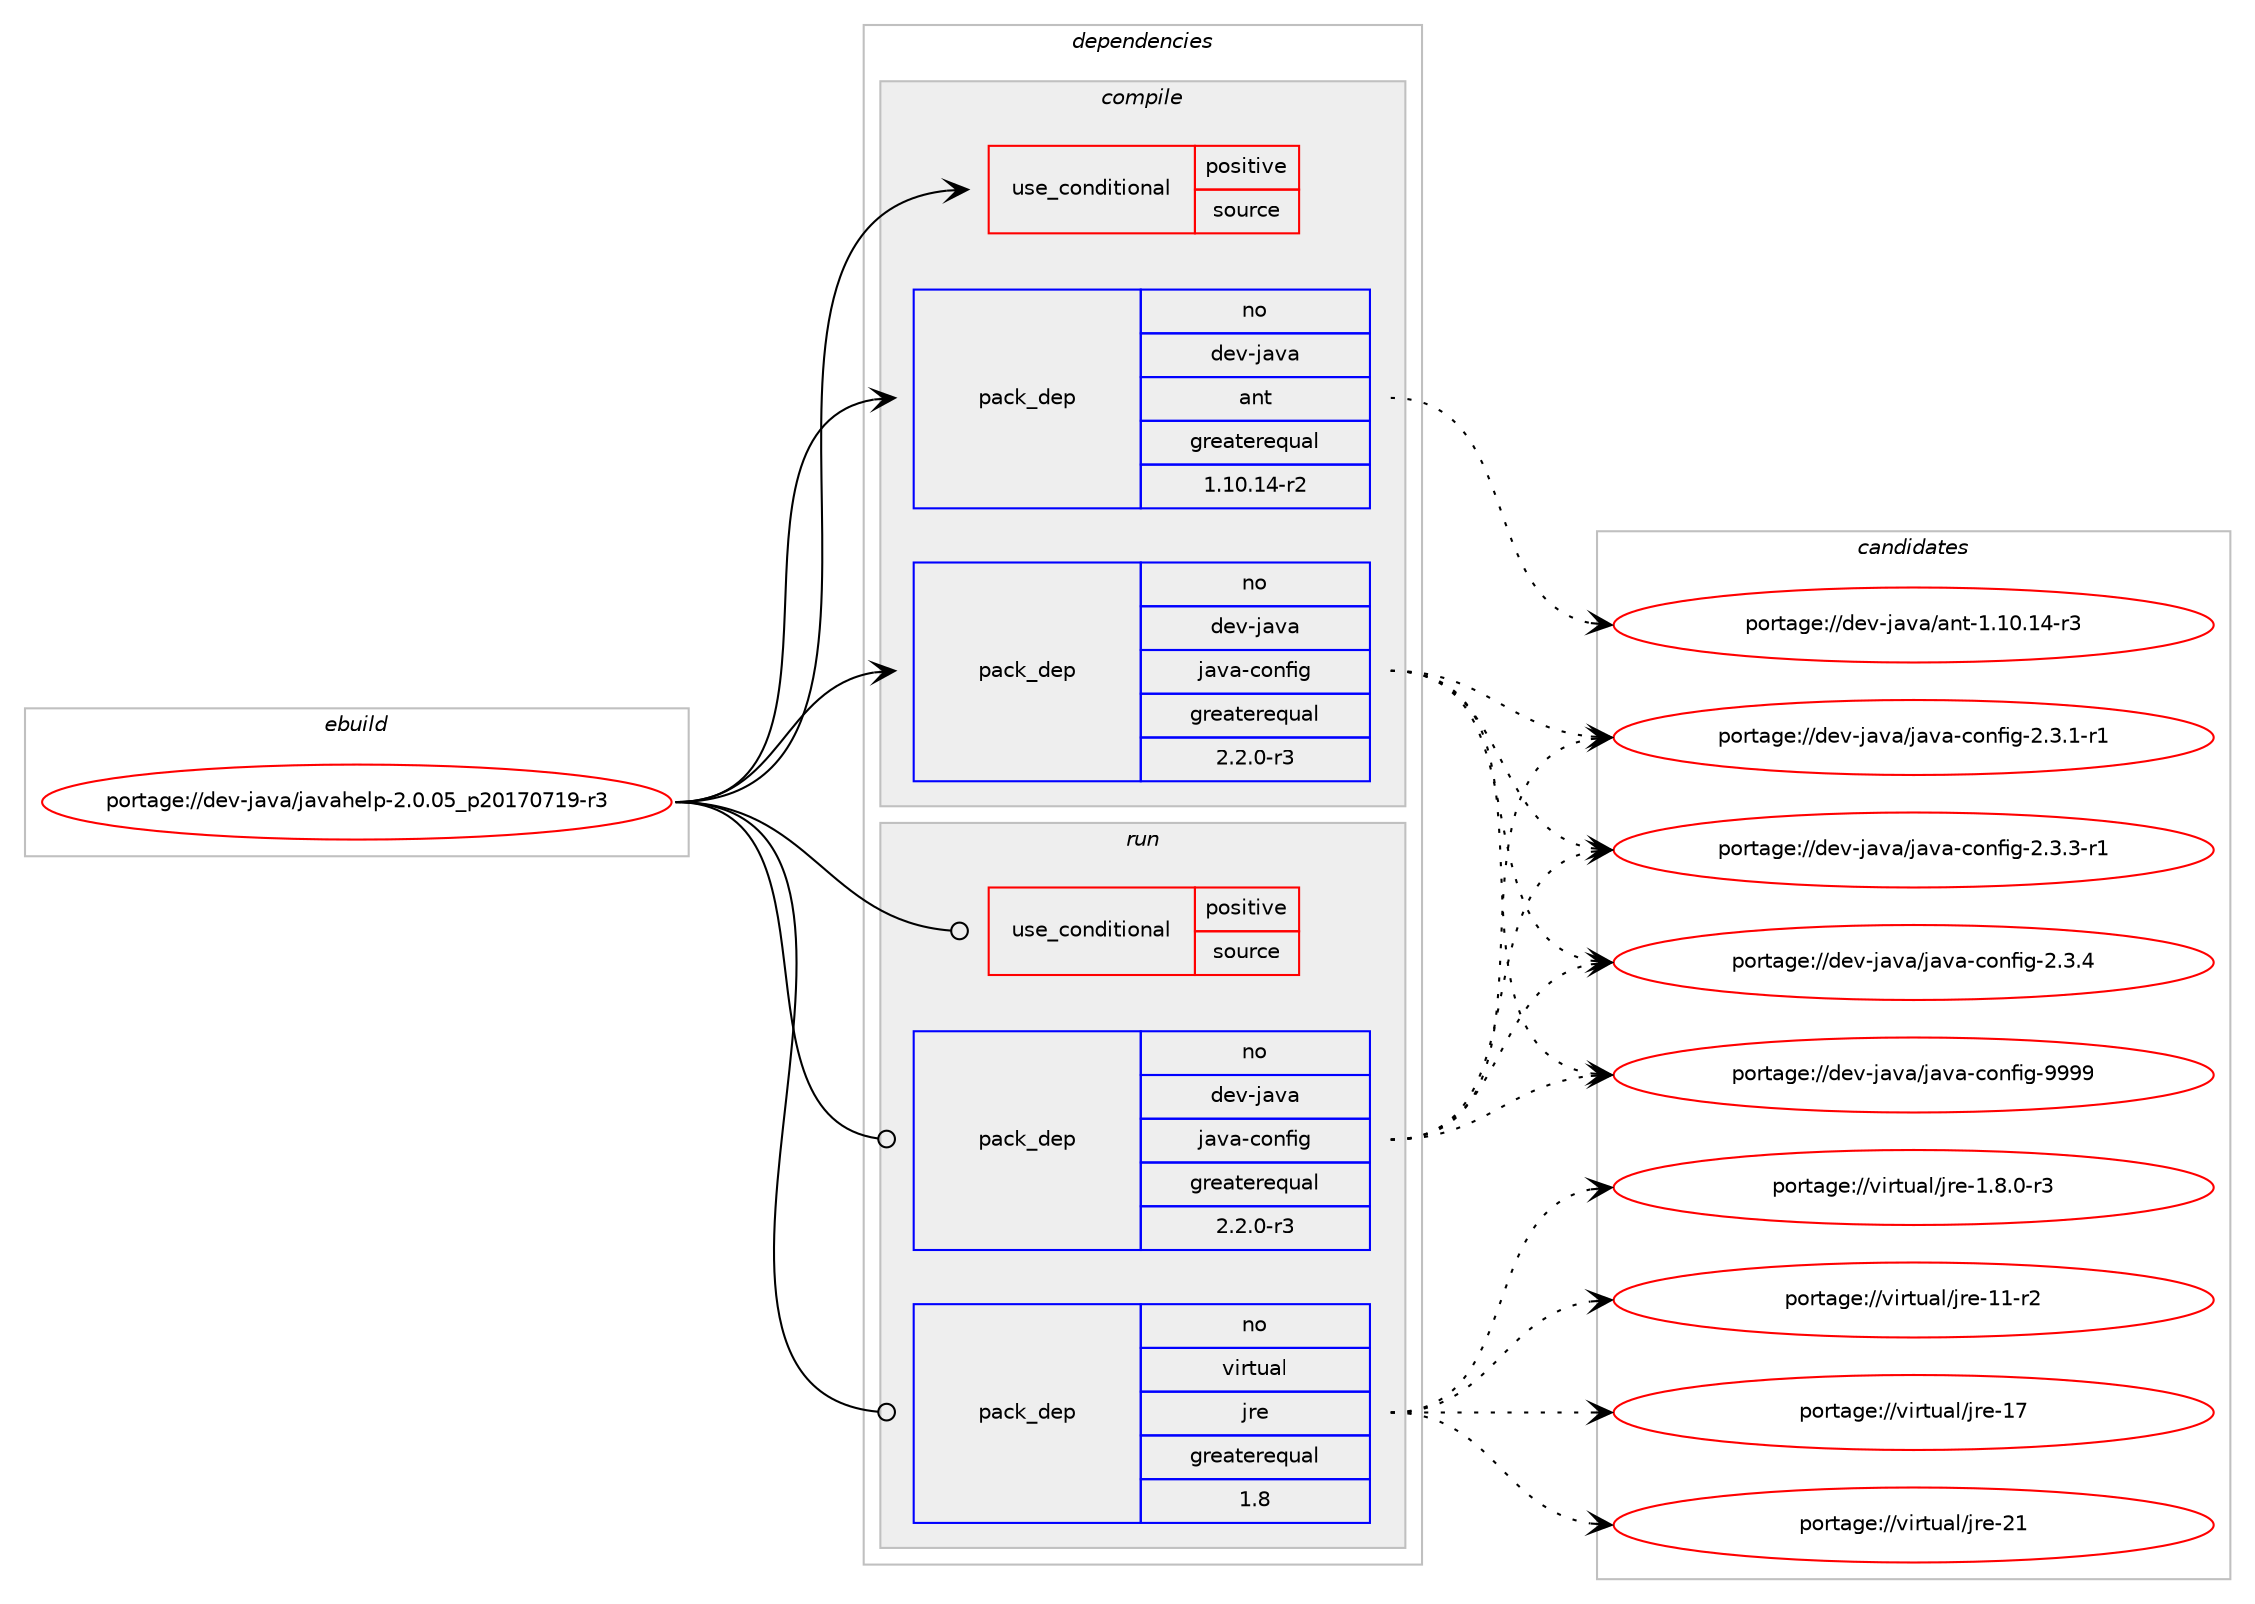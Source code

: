 digraph prolog {

# *************
# Graph options
# *************

newrank=true;
concentrate=true;
compound=true;
graph [rankdir=LR,fontname=Helvetica,fontsize=10,ranksep=1.5];#, ranksep=2.5, nodesep=0.2];
edge  [arrowhead=vee];
node  [fontname=Helvetica,fontsize=10];

# **********
# The ebuild
# **********

subgraph cluster_leftcol {
color=gray;
rank=same;
label=<<i>ebuild</i>>;
id [label="portage://dev-java/javahelp-2.0.05_p20170719-r3", color=red, width=4, href="../dev-java/javahelp-2.0.05_p20170719-r3.svg"];
}

# ****************
# The dependencies
# ****************

subgraph cluster_midcol {
color=gray;
label=<<i>dependencies</i>>;
subgraph cluster_compile {
fillcolor="#eeeeee";
style=filled;
label=<<i>compile</i>>;
subgraph cond21273 {
dependency48031 [label=<<TABLE BORDER="0" CELLBORDER="1" CELLSPACING="0" CELLPADDING="4"><TR><TD ROWSPAN="3" CELLPADDING="10">use_conditional</TD></TR><TR><TD>positive</TD></TR><TR><TD>source</TD></TR></TABLE>>, shape=none, color=red];
# *** BEGIN UNKNOWN DEPENDENCY TYPE (TODO) ***
# dependency48031 -> package_dependency(portage://dev-java/javahelp-2.0.05_p20170719-r3,install,no,app-arch,zip,none,[,,],[],[])
# *** END UNKNOWN DEPENDENCY TYPE (TODO) ***

}
id:e -> dependency48031:w [weight=20,style="solid",arrowhead="vee"];
subgraph pack25734 {
dependency48032 [label=<<TABLE BORDER="0" CELLBORDER="1" CELLSPACING="0" CELLPADDING="4" WIDTH="220"><TR><TD ROWSPAN="6" CELLPADDING="30">pack_dep</TD></TR><TR><TD WIDTH="110">no</TD></TR><TR><TD>dev-java</TD></TR><TR><TD>ant</TD></TR><TR><TD>greaterequal</TD></TR><TR><TD>1.10.14-r2</TD></TR></TABLE>>, shape=none, color=blue];
}
id:e -> dependency48032:w [weight=20,style="solid",arrowhead="vee"];
subgraph pack25735 {
dependency48033 [label=<<TABLE BORDER="0" CELLBORDER="1" CELLSPACING="0" CELLPADDING="4" WIDTH="220"><TR><TD ROWSPAN="6" CELLPADDING="30">pack_dep</TD></TR><TR><TD WIDTH="110">no</TD></TR><TR><TD>dev-java</TD></TR><TR><TD>java-config</TD></TR><TR><TD>greaterequal</TD></TR><TR><TD>2.2.0-r3</TD></TR></TABLE>>, shape=none, color=blue];
}
id:e -> dependency48033:w [weight=20,style="solid",arrowhead="vee"];
# *** BEGIN UNKNOWN DEPENDENCY TYPE (TODO) ***
# id -> package_dependency(portage://dev-java/javahelp-2.0.05_p20170719-r3,install,no,dev-java,javatoolkit,none,[,,],[],[])
# *** END UNKNOWN DEPENDENCY TYPE (TODO) ***

# *** BEGIN UNKNOWN DEPENDENCY TYPE (TODO) ***
# id -> package_dependency(portage://dev-java/javahelp-2.0.05_p20170719-r3,install,no,dev-java,javax-jsp-api,none,[,,],[slot(2.0)],[])
# *** END UNKNOWN DEPENDENCY TYPE (TODO) ***

# *** BEGIN UNKNOWN DEPENDENCY TYPE (TODO) ***
# id -> package_dependency(portage://dev-java/javahelp-2.0.05_p20170719-r3,install,no,dev-java,javax-servlet-api,none,[,,],[slot(2.5)],[])
# *** END UNKNOWN DEPENDENCY TYPE (TODO) ***

# *** BEGIN UNKNOWN DEPENDENCY TYPE (TODO) ***
# id -> package_dependency(portage://dev-java/javahelp-2.0.05_p20170719-r3,install,no,virtual,jdk,none,[,,],[slot(1.8)],[])
# *** END UNKNOWN DEPENDENCY TYPE (TODO) ***

}
subgraph cluster_compileandrun {
fillcolor="#eeeeee";
style=filled;
label=<<i>compile and run</i>>;
}
subgraph cluster_run {
fillcolor="#eeeeee";
style=filled;
label=<<i>run</i>>;
subgraph cond21274 {
dependency48034 [label=<<TABLE BORDER="0" CELLBORDER="1" CELLSPACING="0" CELLPADDING="4"><TR><TD ROWSPAN="3" CELLPADDING="10">use_conditional</TD></TR><TR><TD>positive</TD></TR><TR><TD>source</TD></TR></TABLE>>, shape=none, color=red];
# *** BEGIN UNKNOWN DEPENDENCY TYPE (TODO) ***
# dependency48034 -> package_dependency(portage://dev-java/javahelp-2.0.05_p20170719-r3,run,no,app-arch,zip,none,[,,],[],[])
# *** END UNKNOWN DEPENDENCY TYPE (TODO) ***

}
id:e -> dependency48034:w [weight=20,style="solid",arrowhead="odot"];
subgraph pack25736 {
dependency48035 [label=<<TABLE BORDER="0" CELLBORDER="1" CELLSPACING="0" CELLPADDING="4" WIDTH="220"><TR><TD ROWSPAN="6" CELLPADDING="30">pack_dep</TD></TR><TR><TD WIDTH="110">no</TD></TR><TR><TD>dev-java</TD></TR><TR><TD>java-config</TD></TR><TR><TD>greaterequal</TD></TR><TR><TD>2.2.0-r3</TD></TR></TABLE>>, shape=none, color=blue];
}
id:e -> dependency48035:w [weight=20,style="solid",arrowhead="odot"];
# *** BEGIN UNKNOWN DEPENDENCY TYPE (TODO) ***
# id -> package_dependency(portage://dev-java/javahelp-2.0.05_p20170719-r3,run,no,dev-java,javax-jsp-api,none,[,,],[slot(2.0)],[])
# *** END UNKNOWN DEPENDENCY TYPE (TODO) ***

# *** BEGIN UNKNOWN DEPENDENCY TYPE (TODO) ***
# id -> package_dependency(portage://dev-java/javahelp-2.0.05_p20170719-r3,run,no,dev-java,javax-servlet-api,none,[,,],[slot(2.5)],[])
# *** END UNKNOWN DEPENDENCY TYPE (TODO) ***

subgraph pack25737 {
dependency48036 [label=<<TABLE BORDER="0" CELLBORDER="1" CELLSPACING="0" CELLPADDING="4" WIDTH="220"><TR><TD ROWSPAN="6" CELLPADDING="30">pack_dep</TD></TR><TR><TD WIDTH="110">no</TD></TR><TR><TD>virtual</TD></TR><TR><TD>jre</TD></TR><TR><TD>greaterequal</TD></TR><TR><TD>1.8</TD></TR></TABLE>>, shape=none, color=blue];
}
id:e -> dependency48036:w [weight=20,style="solid",arrowhead="odot"];
}
}

# **************
# The candidates
# **************

subgraph cluster_choices {
rank=same;
color=gray;
label=<<i>candidates</i>>;

subgraph choice25734 {
color=black;
nodesep=1;
choice100101118451069711897479711011645494649484649524511451 [label="portage://dev-java/ant-1.10.14-r3", color=red, width=4,href="../dev-java/ant-1.10.14-r3.svg"];
dependency48032:e -> choice100101118451069711897479711011645494649484649524511451:w [style=dotted,weight="100"];
}
subgraph choice25735 {
color=black;
nodesep=1;
choice10010111845106971189747106971189745991111101021051034550465146494511449 [label="portage://dev-java/java-config-2.3.1-r1", color=red, width=4,href="../dev-java/java-config-2.3.1-r1.svg"];
choice10010111845106971189747106971189745991111101021051034550465146514511449 [label="portage://dev-java/java-config-2.3.3-r1", color=red, width=4,href="../dev-java/java-config-2.3.3-r1.svg"];
choice1001011184510697118974710697118974599111110102105103455046514652 [label="portage://dev-java/java-config-2.3.4", color=red, width=4,href="../dev-java/java-config-2.3.4.svg"];
choice10010111845106971189747106971189745991111101021051034557575757 [label="portage://dev-java/java-config-9999", color=red, width=4,href="../dev-java/java-config-9999.svg"];
dependency48033:e -> choice10010111845106971189747106971189745991111101021051034550465146494511449:w [style=dotted,weight="100"];
dependency48033:e -> choice10010111845106971189747106971189745991111101021051034550465146514511449:w [style=dotted,weight="100"];
dependency48033:e -> choice1001011184510697118974710697118974599111110102105103455046514652:w [style=dotted,weight="100"];
dependency48033:e -> choice10010111845106971189747106971189745991111101021051034557575757:w [style=dotted,weight="100"];
}
subgraph choice25736 {
color=black;
nodesep=1;
choice10010111845106971189747106971189745991111101021051034550465146494511449 [label="portage://dev-java/java-config-2.3.1-r1", color=red, width=4,href="../dev-java/java-config-2.3.1-r1.svg"];
choice10010111845106971189747106971189745991111101021051034550465146514511449 [label="portage://dev-java/java-config-2.3.3-r1", color=red, width=4,href="../dev-java/java-config-2.3.3-r1.svg"];
choice1001011184510697118974710697118974599111110102105103455046514652 [label="portage://dev-java/java-config-2.3.4", color=red, width=4,href="../dev-java/java-config-2.3.4.svg"];
choice10010111845106971189747106971189745991111101021051034557575757 [label="portage://dev-java/java-config-9999", color=red, width=4,href="../dev-java/java-config-9999.svg"];
dependency48035:e -> choice10010111845106971189747106971189745991111101021051034550465146494511449:w [style=dotted,weight="100"];
dependency48035:e -> choice10010111845106971189747106971189745991111101021051034550465146514511449:w [style=dotted,weight="100"];
dependency48035:e -> choice1001011184510697118974710697118974599111110102105103455046514652:w [style=dotted,weight="100"];
dependency48035:e -> choice10010111845106971189747106971189745991111101021051034557575757:w [style=dotted,weight="100"];
}
subgraph choice25737 {
color=black;
nodesep=1;
choice11810511411611797108471061141014549465646484511451 [label="portage://virtual/jre-1.8.0-r3", color=red, width=4,href="../virtual/jre-1.8.0-r3.svg"];
choice11810511411611797108471061141014549494511450 [label="portage://virtual/jre-11-r2", color=red, width=4,href="../virtual/jre-11-r2.svg"];
choice1181051141161179710847106114101454955 [label="portage://virtual/jre-17", color=red, width=4,href="../virtual/jre-17.svg"];
choice1181051141161179710847106114101455049 [label="portage://virtual/jre-21", color=red, width=4,href="../virtual/jre-21.svg"];
dependency48036:e -> choice11810511411611797108471061141014549465646484511451:w [style=dotted,weight="100"];
dependency48036:e -> choice11810511411611797108471061141014549494511450:w [style=dotted,weight="100"];
dependency48036:e -> choice1181051141161179710847106114101454955:w [style=dotted,weight="100"];
dependency48036:e -> choice1181051141161179710847106114101455049:w [style=dotted,weight="100"];
}
}

}

